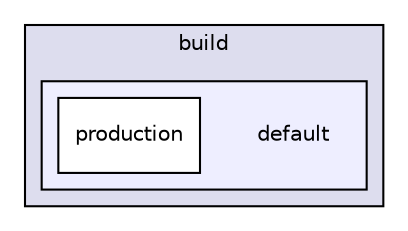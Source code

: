 digraph "dspic33e/qcomp-sim-c.X/build/default" {
  compound=true
  node [ fontsize="10", fontname="Helvetica"];
  edge [ labelfontsize="10", labelfontname="Helvetica"];
  subgraph clusterdir_569d2383044c2482b275105e38ea99cb {
    graph [ bgcolor="#ddddee", pencolor="black", label="build" fontname="Helvetica", fontsize="10", URL="dir_569d2383044c2482b275105e38ea99cb.html"]
  subgraph clusterdir_9e6e4680045fe047bae6186b494d9eef {
    graph [ bgcolor="#eeeeff", pencolor="black", label="" URL="dir_9e6e4680045fe047bae6186b494d9eef.html"];
    dir_9e6e4680045fe047bae6186b494d9eef [shape=plaintext label="default"];
    dir_8aaf2b3b59ca49b24ed3cb0d7d4e1521 [shape=box label="production" color="black" fillcolor="white" style="filled" URL="dir_8aaf2b3b59ca49b24ed3cb0d7d4e1521.html"];
  }
  }
}
